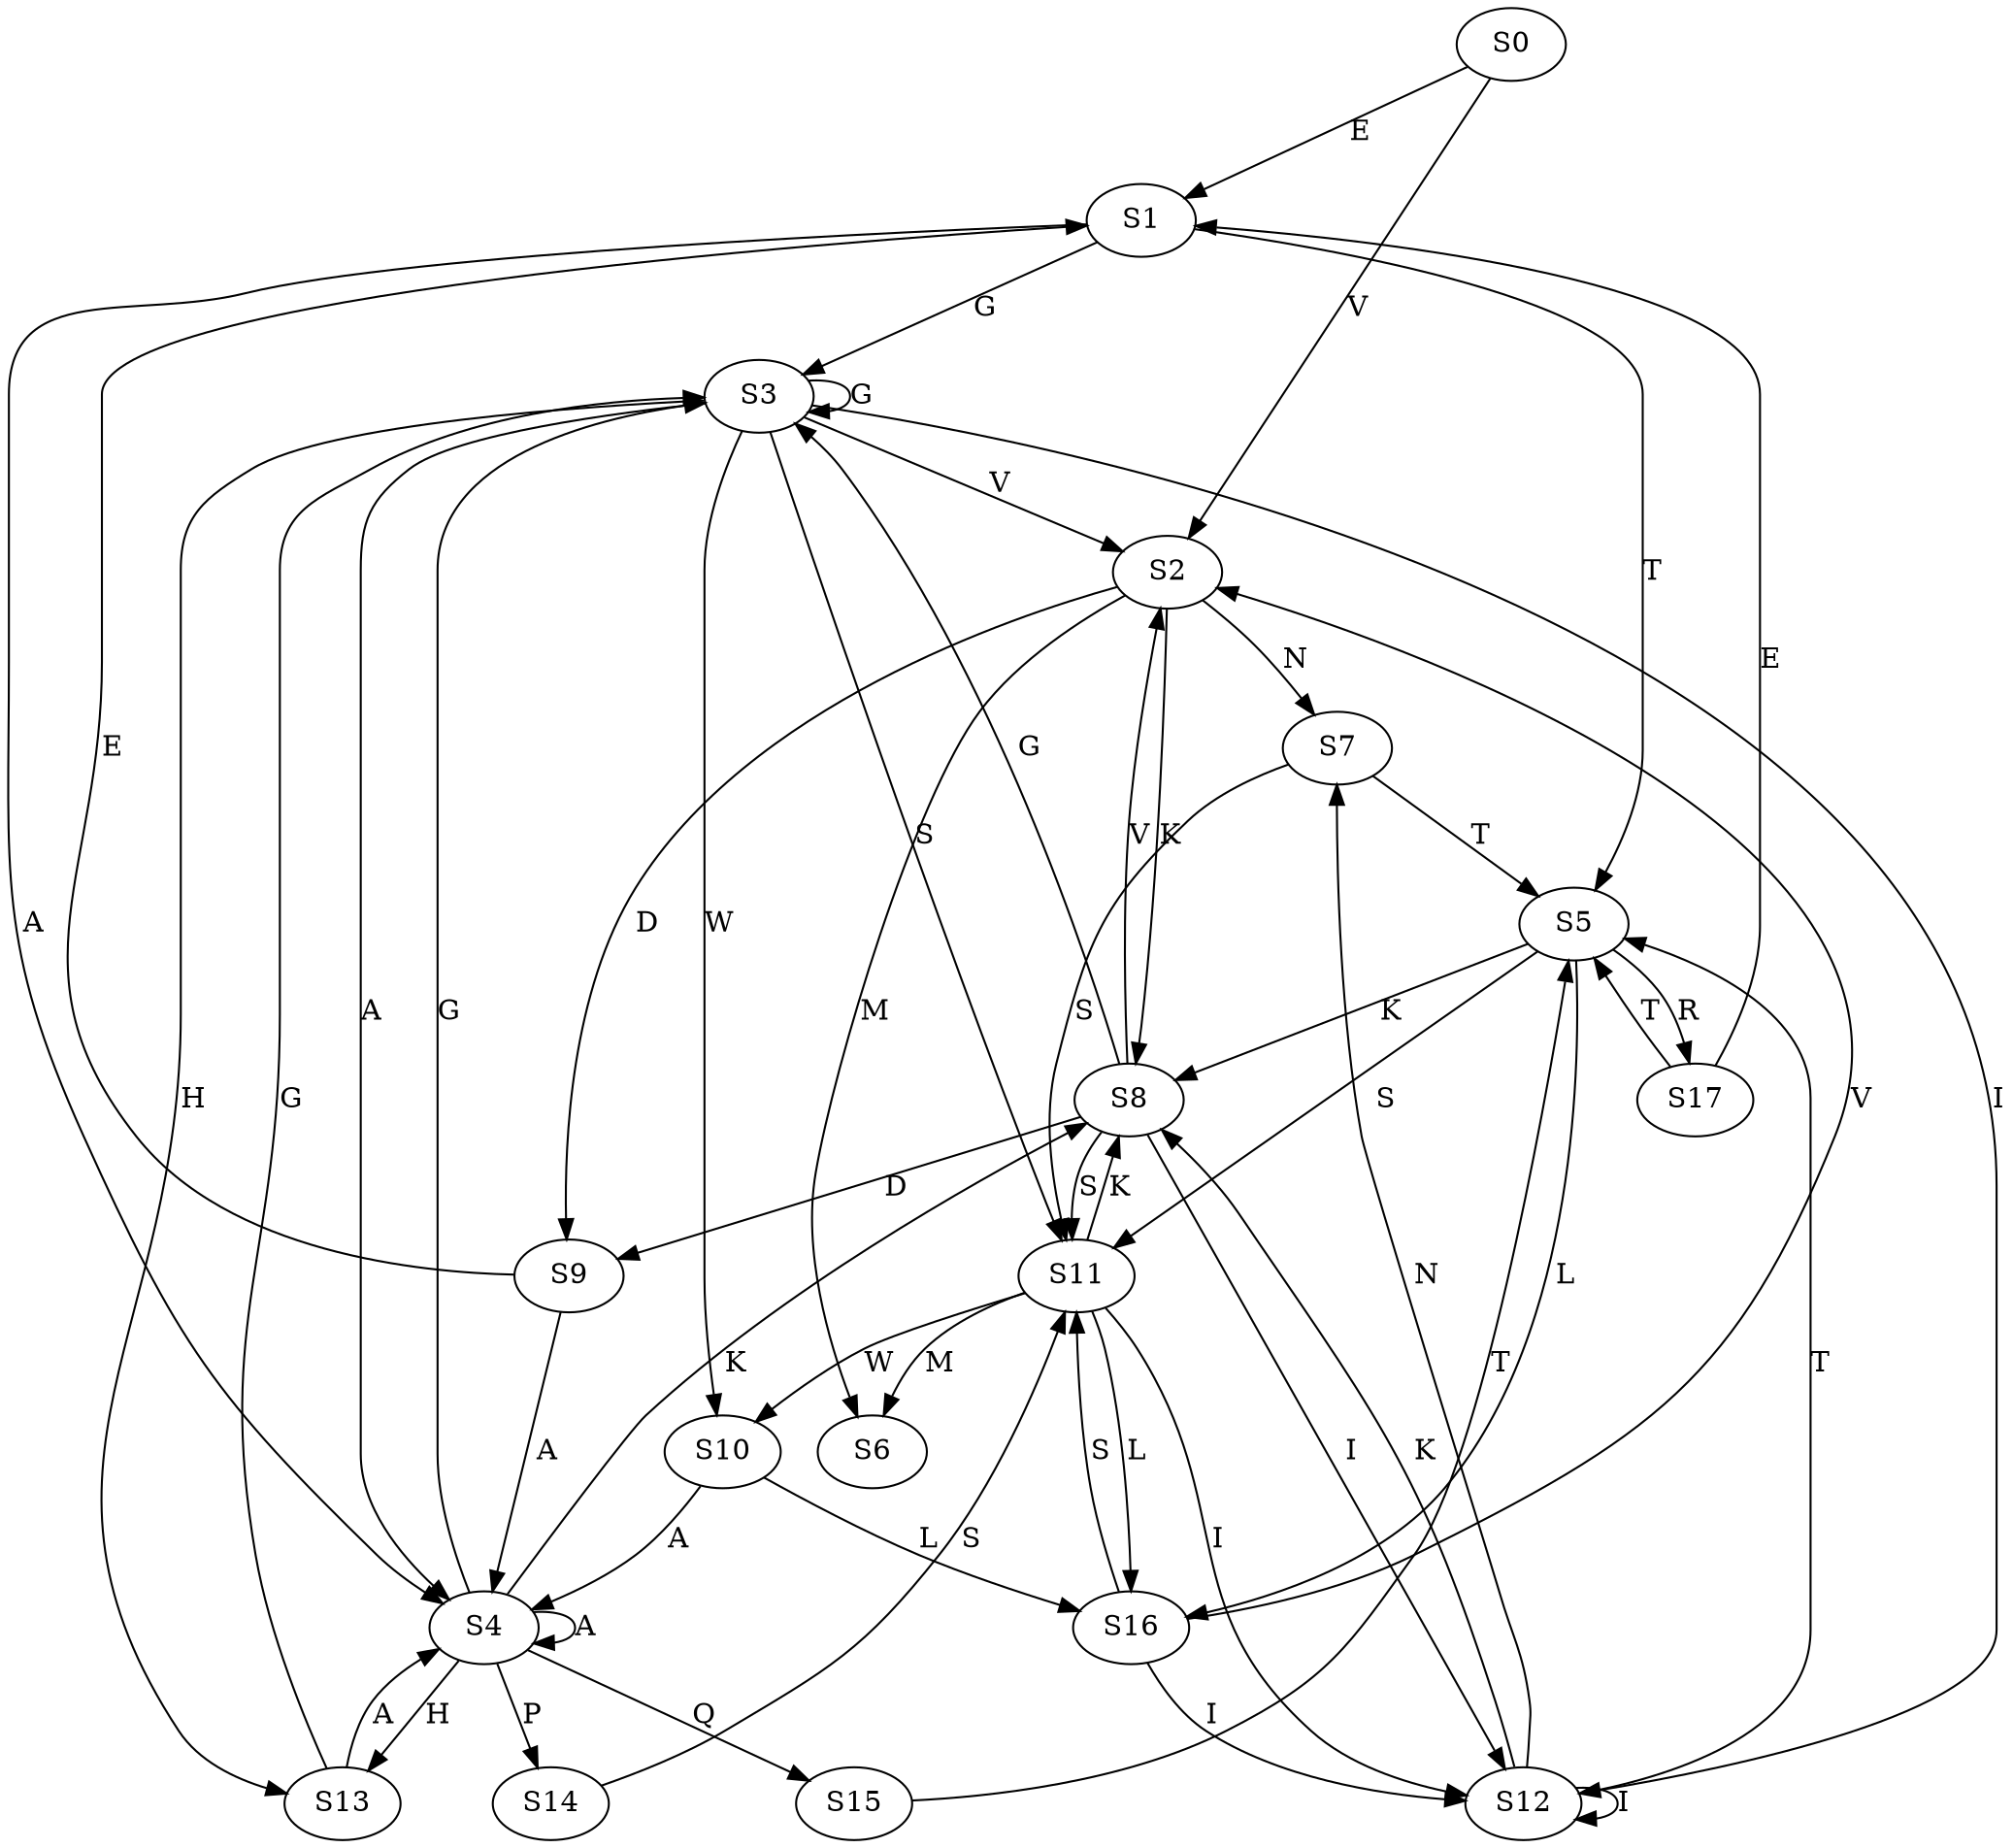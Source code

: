 strict digraph  {
	S0 -> S1 [ label = E ];
	S0 -> S2 [ label = V ];
	S1 -> S3 [ label = G ];
	S1 -> S4 [ label = A ];
	S1 -> S5 [ label = T ];
	S2 -> S6 [ label = M ];
	S2 -> S7 [ label = N ];
	S2 -> S8 [ label = K ];
	S2 -> S9 [ label = D ];
	S3 -> S10 [ label = W ];
	S3 -> S2 [ label = V ];
	S3 -> S4 [ label = A ];
	S3 -> S11 [ label = S ];
	S3 -> S12 [ label = I ];
	S3 -> S3 [ label = G ];
	S3 -> S13 [ label = H ];
	S4 -> S14 [ label = P ];
	S4 -> S8 [ label = K ];
	S4 -> S4 [ label = A ];
	S4 -> S3 [ label = G ];
	S4 -> S13 [ label = H ];
	S4 -> S15 [ label = Q ];
	S5 -> S8 [ label = K ];
	S5 -> S16 [ label = L ];
	S5 -> S17 [ label = R ];
	S5 -> S11 [ label = S ];
	S7 -> S5 [ label = T ];
	S7 -> S11 [ label = S ];
	S8 -> S9 [ label = D ];
	S8 -> S2 [ label = V ];
	S8 -> S3 [ label = G ];
	S8 -> S12 [ label = I ];
	S8 -> S11 [ label = S ];
	S9 -> S4 [ label = A ];
	S9 -> S1 [ label = E ];
	S10 -> S4 [ label = A ];
	S10 -> S16 [ label = L ];
	S11 -> S16 [ label = L ];
	S11 -> S8 [ label = K ];
	S11 -> S6 [ label = M ];
	S11 -> S10 [ label = W ];
	S11 -> S12 [ label = I ];
	S12 -> S7 [ label = N ];
	S12 -> S8 [ label = K ];
	S12 -> S5 [ label = T ];
	S12 -> S12 [ label = I ];
	S13 -> S4 [ label = A ];
	S13 -> S3 [ label = G ];
	S14 -> S11 [ label = S ];
	S15 -> S5 [ label = T ];
	S16 -> S2 [ label = V ];
	S16 -> S11 [ label = S ];
	S16 -> S12 [ label = I ];
	S17 -> S5 [ label = T ];
	S17 -> S1 [ label = E ];
}
